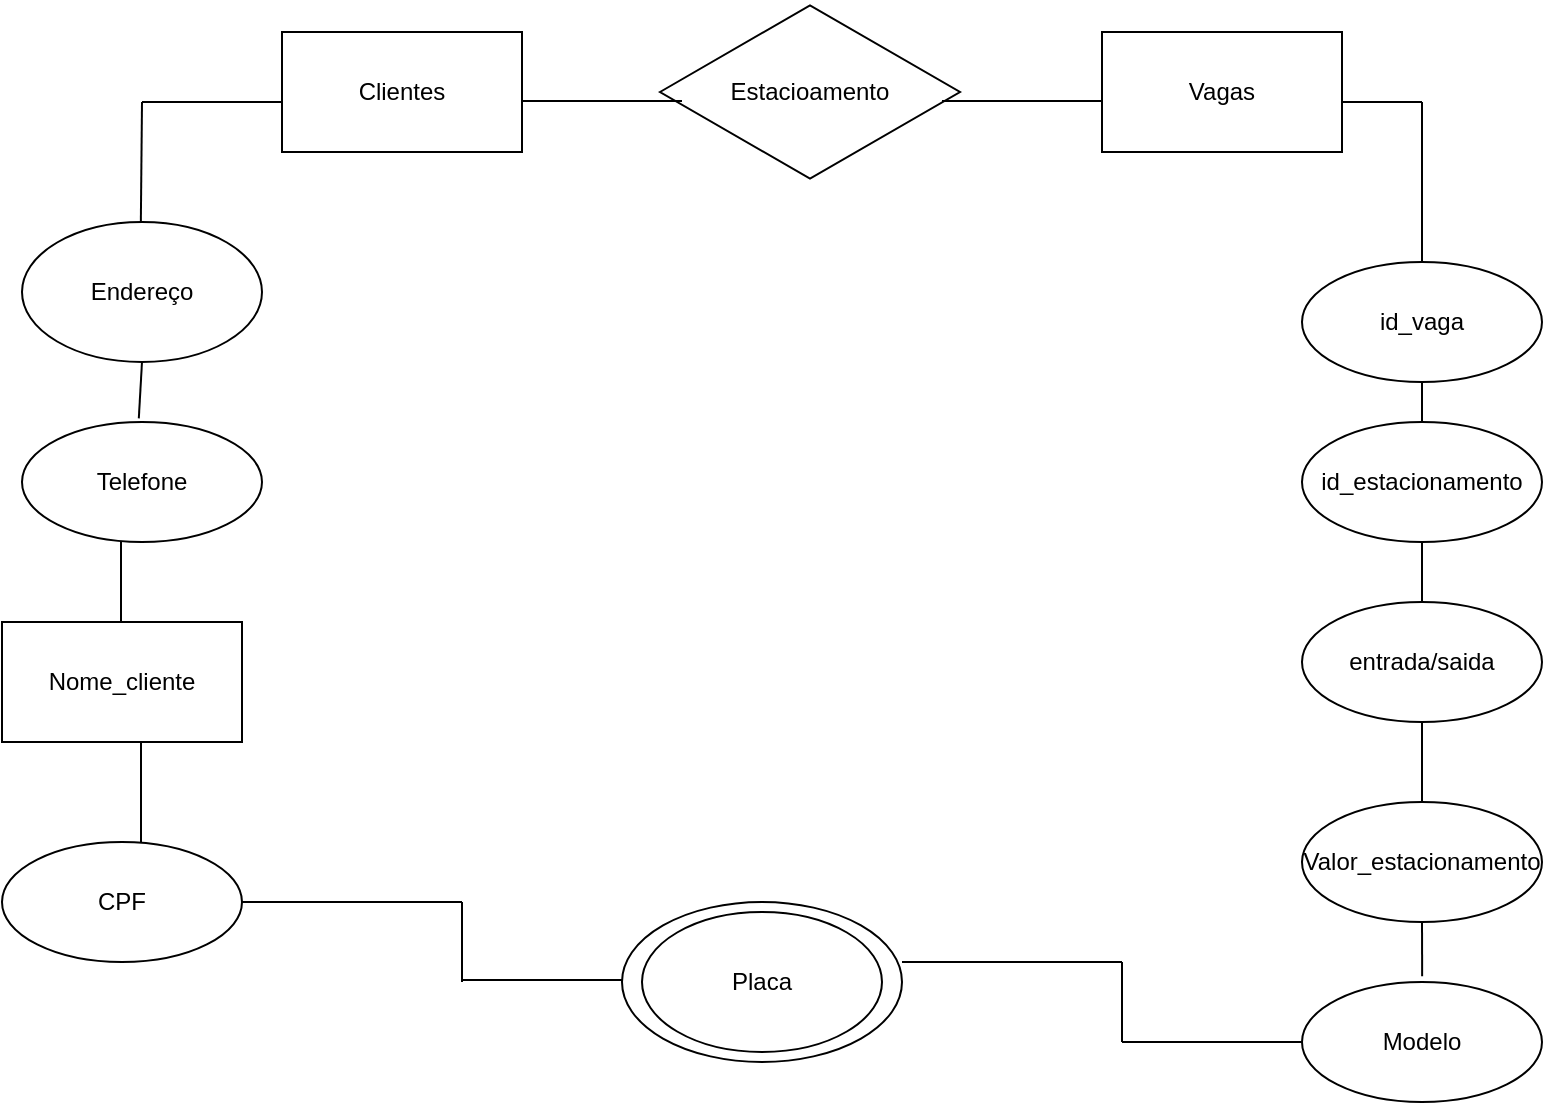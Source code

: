 <mxfile version="21.0.4" type="device"><diagram id="C5RBs43oDa-KdzZeNtuy" name="Page-1"><mxGraphModel dx="1214" dy="677" grid="1" gridSize="10" guides="1" tooltips="1" connect="1" arrows="1" fold="1" page="1" pageScale="1" pageWidth="827" pageHeight="1169" math="0" shadow="0"><root><mxCell id="WIyWlLk6GJQsqaUBKTNV-0"/><mxCell id="WIyWlLk6GJQsqaUBKTNV-1" parent="WIyWlLk6GJQsqaUBKTNV-0"/><mxCell id="pyrTzIEcnZjD5NpEsxeY-0" value="Estacioamento" style="html=1;whiteSpace=wrap;aspect=fixed;shape=isoRectangle;" vertex="1" parent="WIyWlLk6GJQsqaUBKTNV-1"><mxGeometry x="339" y="230" width="150" height="90" as="geometry"/></mxCell><mxCell id="pyrTzIEcnZjD5NpEsxeY-2" value="Vagas" style="rounded=0;whiteSpace=wrap;html=1;" vertex="1" parent="WIyWlLk6GJQsqaUBKTNV-1"><mxGeometry x="560" y="245" width="120" height="60" as="geometry"/></mxCell><mxCell id="pyrTzIEcnZjD5NpEsxeY-10" value="" style="endArrow=none;html=1;rounded=0;" edge="1" parent="WIyWlLk6GJQsqaUBKTNV-1"><mxGeometry width="50" height="50" relative="1" as="geometry"><mxPoint x="270" y="279.5" as="sourcePoint"/><mxPoint x="350" y="279.5" as="targetPoint"/></mxGeometry></mxCell><mxCell id="pyrTzIEcnZjD5NpEsxeY-11" value="" style="endArrow=none;html=1;rounded=0;" edge="1" parent="WIyWlLk6GJQsqaUBKTNV-1"><mxGeometry width="50" height="50" relative="1" as="geometry"><mxPoint x="480" y="279.5" as="sourcePoint"/><mxPoint x="560" y="279.5" as="targetPoint"/></mxGeometry></mxCell><mxCell id="pyrTzIEcnZjD5NpEsxeY-12" value="" style="endArrow=none;html=1;rounded=0;" edge="1" parent="WIyWlLk6GJQsqaUBKTNV-1"><mxGeometry width="50" height="50" relative="1" as="geometry"><mxPoint x="80" y="280" as="sourcePoint"/><mxPoint x="150" y="280" as="targetPoint"/></mxGeometry></mxCell><mxCell id="pyrTzIEcnZjD5NpEsxeY-13" value="" style="endArrow=none;html=1;rounded=0;exitX=0.578;exitY=-0.065;exitDx=0;exitDy=0;exitPerimeter=0;" edge="1" parent="WIyWlLk6GJQsqaUBKTNV-1"><mxGeometry width="50" height="50" relative="1" as="geometry"><mxPoint x="79.36" y="346.1" as="sourcePoint"/><mxPoint x="80" y="280" as="targetPoint"/></mxGeometry></mxCell><mxCell id="pyrTzIEcnZjD5NpEsxeY-14" value="" style="endArrow=none;html=1;rounded=0;exitX=0.57;exitY=-0.03;exitDx=0;exitDy=0;exitPerimeter=0;" edge="1" parent="WIyWlLk6GJQsqaUBKTNV-1"><mxGeometry width="50" height="50" relative="1" as="geometry"><mxPoint x="78.4" y="438.2" as="sourcePoint"/><mxPoint x="80" y="410" as="targetPoint"/></mxGeometry></mxCell><mxCell id="pyrTzIEcnZjD5NpEsxeY-15" value="" style="endArrow=none;html=1;rounded=0;" edge="1" parent="WIyWlLk6GJQsqaUBKTNV-1"><mxGeometry width="50" height="50" relative="1" as="geometry"><mxPoint x="69.5" y="540" as="sourcePoint"/><mxPoint x="69.5" y="500" as="targetPoint"/></mxGeometry></mxCell><mxCell id="pyrTzIEcnZjD5NpEsxeY-16" value="" style="endArrow=none;html=1;rounded=0;" edge="1" parent="WIyWlLk6GJQsqaUBKTNV-1"><mxGeometry width="50" height="50" relative="1" as="geometry"><mxPoint x="720" y="360" as="sourcePoint"/><mxPoint x="720" y="280" as="targetPoint"/></mxGeometry></mxCell><mxCell id="pyrTzIEcnZjD5NpEsxeY-18" value="" style="endArrow=none;html=1;rounded=0;" edge="1" parent="WIyWlLk6GJQsqaUBKTNV-1"><mxGeometry width="50" height="50" relative="1" as="geometry"><mxPoint x="680" y="280" as="sourcePoint"/><mxPoint x="720" y="280" as="targetPoint"/></mxGeometry></mxCell><mxCell id="pyrTzIEcnZjD5NpEsxeY-20" value="" style="endArrow=none;html=1;rounded=0;" edge="1" parent="WIyWlLk6GJQsqaUBKTNV-1"><mxGeometry width="50" height="50" relative="1" as="geometry"><mxPoint x="720" y="440" as="sourcePoint"/><mxPoint x="720" y="420" as="targetPoint"/></mxGeometry></mxCell><mxCell id="pyrTzIEcnZjD5NpEsxeY-22" value="Nome_cliente" style="rounded=0;whiteSpace=wrap;html=1;" vertex="1" parent="WIyWlLk6GJQsqaUBKTNV-1"><mxGeometry x="10" y="540" width="120" height="60" as="geometry"/></mxCell><mxCell id="pyrTzIEcnZjD5NpEsxeY-29" value="" style="endArrow=none;html=1;rounded=0;" edge="1" parent="WIyWlLk6GJQsqaUBKTNV-1"><mxGeometry width="50" height="50" relative="1" as="geometry"><mxPoint x="570" y="750" as="sourcePoint"/><mxPoint x="660" y="750" as="targetPoint"/></mxGeometry></mxCell><mxCell id="pyrTzIEcnZjD5NpEsxeY-30" value="" style="endArrow=none;html=1;rounded=0;" edge="1" parent="WIyWlLk6GJQsqaUBKTNV-1"><mxGeometry width="50" height="50" relative="1" as="geometry"><mxPoint x="720" y="620" as="sourcePoint"/><mxPoint x="720" y="630" as="targetPoint"/><Array as="points"><mxPoint x="720" y="630"/><mxPoint x="720" y="590"/></Array></mxGeometry></mxCell><mxCell id="pyrTzIEcnZjD5NpEsxeY-31" value="" style="endArrow=none;html=1;rounded=0;" edge="1" parent="WIyWlLk6GJQsqaUBKTNV-1"><mxGeometry width="50" height="50" relative="1" as="geometry"><mxPoint x="720" y="530" as="sourcePoint"/><mxPoint x="720" y="500" as="targetPoint"/></mxGeometry></mxCell><mxCell id="pyrTzIEcnZjD5NpEsxeY-33" value="" style="endArrow=none;html=1;rounded=0;" edge="1" parent="WIyWlLk6GJQsqaUBKTNV-1"><mxGeometry width="50" height="50" relative="1" as="geometry"><mxPoint x="240" y="680" as="sourcePoint"/><mxPoint x="130" y="680" as="targetPoint"/></mxGeometry></mxCell><mxCell id="pyrTzIEcnZjD5NpEsxeY-36" value="" style="endArrow=none;html=1;rounded=0;exitX=0.334;exitY=-0.047;exitDx=0;exitDy=0;exitPerimeter=0;" edge="1" parent="WIyWlLk6GJQsqaUBKTNV-1"><mxGeometry width="50" height="50" relative="1" as="geometry"><mxPoint x="720.08" y="717.18" as="sourcePoint"/><mxPoint x="720" y="690" as="targetPoint"/></mxGeometry></mxCell><mxCell id="pyrTzIEcnZjD5NpEsxeY-37" value="" style="endArrow=none;html=1;rounded=0;" edge="1" parent="WIyWlLk6GJQsqaUBKTNV-1"><mxGeometry width="50" height="50" relative="1" as="geometry"><mxPoint x="570" y="750" as="sourcePoint"/><mxPoint x="570" y="710" as="targetPoint"/></mxGeometry></mxCell><mxCell id="pyrTzIEcnZjD5NpEsxeY-38" value="" style="endArrow=none;html=1;rounded=0;" edge="1" parent="WIyWlLk6GJQsqaUBKTNV-1"><mxGeometry width="50" height="50" relative="1" as="geometry"><mxPoint x="460" y="710" as="sourcePoint"/><mxPoint x="570" y="710" as="targetPoint"/></mxGeometry></mxCell><mxCell id="pyrTzIEcnZjD5NpEsxeY-39" value="" style="endArrow=none;html=1;rounded=0;" edge="1" parent="WIyWlLk6GJQsqaUBKTNV-1"><mxGeometry width="50" height="50" relative="1" as="geometry"><mxPoint x="240" y="720" as="sourcePoint"/><mxPoint x="240" y="680" as="targetPoint"/></mxGeometry></mxCell><mxCell id="pyrTzIEcnZjD5NpEsxeY-40" value="" style="endArrow=none;html=1;rounded=0;" edge="1" parent="WIyWlLk6GJQsqaUBKTNV-1"><mxGeometry width="50" height="50" relative="1" as="geometry"><mxPoint x="240" y="719" as="sourcePoint"/><mxPoint x="320" y="719" as="targetPoint"/></mxGeometry></mxCell><mxCell id="pyrTzIEcnZjD5NpEsxeY-41" value="Endereço" style="ellipse;whiteSpace=wrap;html=1;" vertex="1" parent="WIyWlLk6GJQsqaUBKTNV-1"><mxGeometry x="20" y="340" width="120" height="70" as="geometry"/></mxCell><mxCell id="pyrTzIEcnZjD5NpEsxeY-42" value="Telefone" style="ellipse;whiteSpace=wrap;html=1;" vertex="1" parent="WIyWlLk6GJQsqaUBKTNV-1"><mxGeometry x="20" y="440" width="120" height="60" as="geometry"/></mxCell><mxCell id="pyrTzIEcnZjD5NpEsxeY-44" value="Valor_estacionamento" style="ellipse;whiteSpace=wrap;html=1;" vertex="1" parent="WIyWlLk6GJQsqaUBKTNV-1"><mxGeometry x="660" y="630" width="120" height="60" as="geometry"/></mxCell><mxCell id="pyrTzIEcnZjD5NpEsxeY-45" value="entrada/saida" style="ellipse;whiteSpace=wrap;html=1;" vertex="1" parent="WIyWlLk6GJQsqaUBKTNV-1"><mxGeometry x="660" y="530" width="120" height="60" as="geometry"/></mxCell><mxCell id="pyrTzIEcnZjD5NpEsxeY-46" value="id_estacionamento" style="ellipse;whiteSpace=wrap;html=1;" vertex="1" parent="WIyWlLk6GJQsqaUBKTNV-1"><mxGeometry x="660" y="440" width="120" height="60" as="geometry"/></mxCell><mxCell id="pyrTzIEcnZjD5NpEsxeY-47" value="id_vaga" style="ellipse;whiteSpace=wrap;html=1;" vertex="1" parent="WIyWlLk6GJQsqaUBKTNV-1"><mxGeometry x="660" y="360" width="120" height="60" as="geometry"/></mxCell><mxCell id="pyrTzIEcnZjD5NpEsxeY-48" value="Clientes" style="rounded=0;whiteSpace=wrap;html=1;" vertex="1" parent="WIyWlLk6GJQsqaUBKTNV-1"><mxGeometry x="150" y="245" width="120" height="60" as="geometry"/></mxCell><mxCell id="pyrTzIEcnZjD5NpEsxeY-49" value="CPF" style="ellipse;whiteSpace=wrap;html=1;" vertex="1" parent="WIyWlLk6GJQsqaUBKTNV-1"><mxGeometry x="10" y="650" width="120" height="60" as="geometry"/></mxCell><mxCell id="pyrTzIEcnZjD5NpEsxeY-50" value="Modelo" style="ellipse;whiteSpace=wrap;html=1;" vertex="1" parent="WIyWlLk6GJQsqaUBKTNV-1"><mxGeometry x="660" y="720" width="120" height="60" as="geometry"/></mxCell><mxCell id="pyrTzIEcnZjD5NpEsxeY-51" value="" style="endArrow=none;html=1;rounded=0;" edge="1" parent="WIyWlLk6GJQsqaUBKTNV-1"><mxGeometry width="50" height="50" relative="1" as="geometry"><mxPoint x="79.5" y="650" as="sourcePoint"/><mxPoint x="79.5" y="600" as="targetPoint"/></mxGeometry></mxCell><mxCell id="pyrTzIEcnZjD5NpEsxeY-52" value="Placa" style="ellipse;whiteSpace=wrap;html=1;" vertex="1" parent="WIyWlLk6GJQsqaUBKTNV-1"><mxGeometry x="330" y="685" width="120" height="70" as="geometry"/></mxCell><mxCell id="pyrTzIEcnZjD5NpEsxeY-53" value="" style="ellipse;whiteSpace=wrap;html=1;fillColor=none;" vertex="1" parent="WIyWlLk6GJQsqaUBKTNV-1"><mxGeometry x="320" y="680" width="140" height="80" as="geometry"/></mxCell></root></mxGraphModel></diagram></mxfile>